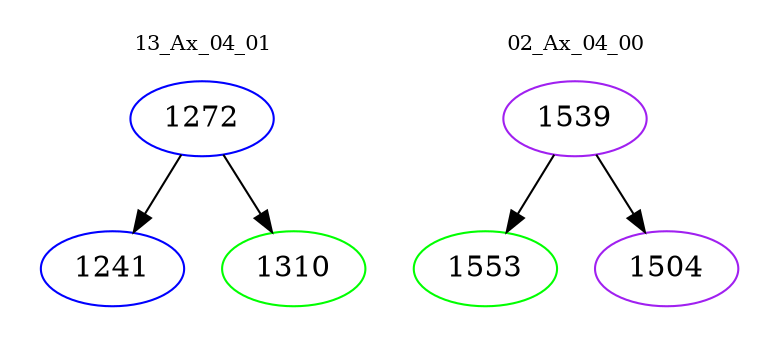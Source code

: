 digraph{
subgraph cluster_0 {
color = white
label = "13_Ax_04_01";
fontsize=10;
T0_1272 [label="1272", color="blue"]
T0_1272 -> T0_1241 [color="black"]
T0_1241 [label="1241", color="blue"]
T0_1272 -> T0_1310 [color="black"]
T0_1310 [label="1310", color="green"]
}
subgraph cluster_1 {
color = white
label = "02_Ax_04_00";
fontsize=10;
T1_1539 [label="1539", color="purple"]
T1_1539 -> T1_1553 [color="black"]
T1_1553 [label="1553", color="green"]
T1_1539 -> T1_1504 [color="black"]
T1_1504 [label="1504", color="purple"]
}
}
